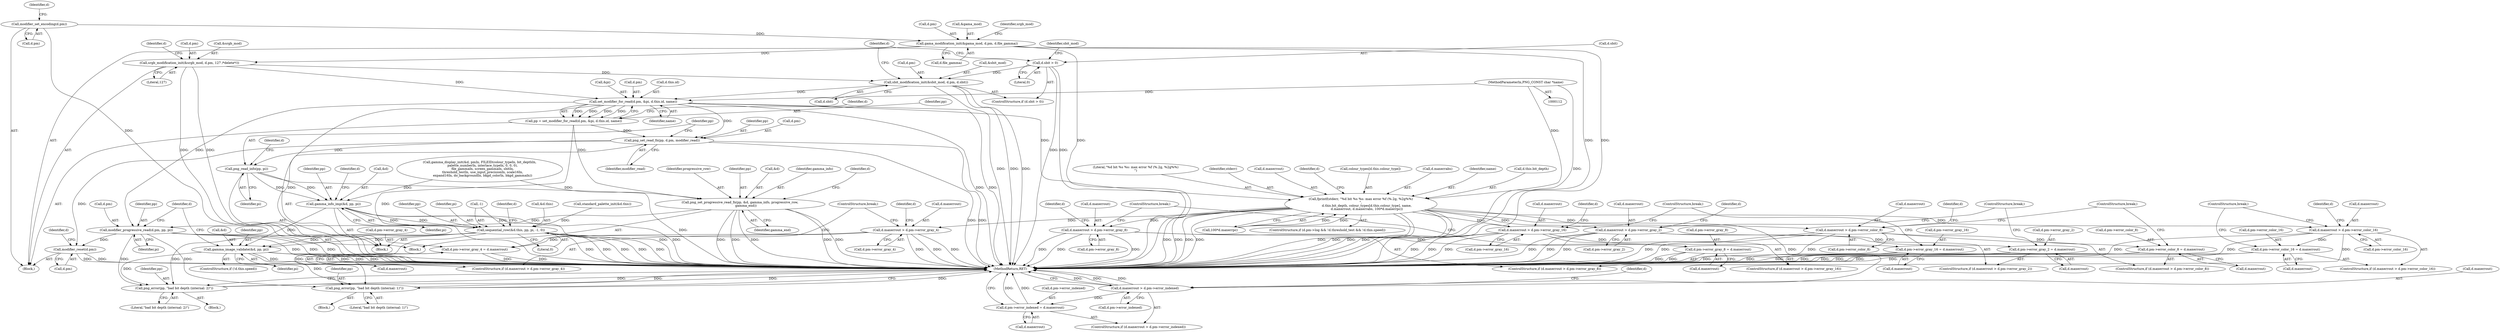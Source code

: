 digraph "1_Android_9d4853418ab2f754c2b63e091c29c5529b8b86ca_48@API" {
"1000231" [label="(Call,set_modifier_for_read(d.pm, &pi, d.this.id, name))"];
"1000214" [label="(Call,sbit_modification_init(&sbit_mod, d.pm, d.sbit))"];
"1000201" [label="(Call,srgb_modification_init(&srgb_mod, d.pm, 127 /*delete*/))"];
"1000192" [label="(Call,gama_modification_init(&gama_mod, d.pm, d.file_gamma))"];
"1000172" [label="(Call,modifier_set_encoding(d.pm))"];
"1000209" [label="(Call,d.sbit > 0)"];
"1000122" [label="(MethodParameterIn,PNG_CONST char *name)"];
"1000229" [label="(Call,pp = set_modifier_for_read(d.pm, &pi, d.this.id, name))"];
"1000257" [label="(Call,png_set_progressive_read_fn(pp, &d, gamma_info, progressive_row,\n            gamma_end))"];
"1000264" [label="(Call,modifier_progressive_read(d.pm, pp, pi))"];
"1000318" [label="(Call,modifier_reset(d.pm))"];
"1000478" [label="(Call,png_error(pp, \"bad bit depth (internal: 1)\"))"];
"1000549" [label="(Call,png_error(pp, \"bad bit depth (internal: 2)\"))"];
"1000272" [label="(Call,png_set_read_fn(pp, d.pm, modifier_read))"];
"1000278" [label="(Call,png_read_info(pp, pi))"];
"1000281" [label="(Call,gamma_info_imp(&d, pp, pi))"];
"1000286" [label="(Call,sequential_row(&d.this, pp, pi, -1, 0))"];
"1000303" [label="(Call,gamma_image_validate(&d, pp, pi))"];
"1000340" [label="(Call,fprintf(stderr, \"%d bit %s %s: max error %f (%.2g, %2g%%)\n\",\n            d.this.bit_depth, colour_types[d.this.colour_type], name,\n            d.maxerrout, d.maxerrabs, 100*d.maxerrpc))"];
"1000395" [label="(Call,d.maxerrout > d.pm->error_gray_2)"];
"1000404" [label="(Call,d.pm->error_gray_2 = d.maxerrout)"];
"1000416" [label="(Call,d.maxerrout > d.pm->error_gray_4)"];
"1000425" [label="(Call,d.pm->error_gray_4 = d.maxerrout)"];
"1000437" [label="(Call,d.maxerrout > d.pm->error_gray_8)"];
"1000446" [label="(Call,d.pm->error_gray_8 = d.maxerrout)"];
"1000458" [label="(Call,d.maxerrout > d.pm->error_gray_16)"];
"1000467" [label="(Call,d.pm->error_gray_16 = d.maxerrout)"];
"1000508" [label="(Call,d.maxerrout > d.pm->error_color_8)"];
"1000517" [label="(Call,d.pm->error_color_8 = d.maxerrout)"];
"1000529" [label="(Call,d.maxerrout > d.pm->error_color_16)"];
"1000538" [label="(Call,d.pm->error_color_16 = d.maxerrout)"];
"1000563" [label="(Call,d.maxerrout > d.pm->error_indexed)"];
"1000572" [label="(Call,d.pm->error_indexed = d.maxerrout)"];
"1000396" [label="(Call,d.maxerrout)"];
"1000404" [label="(Call,d.pm->error_gray_2 = d.maxerrout)"];
"1000246" [label="(Identifier,d)"];
"1000281" [label="(Call,gamma_info_imp(&d, pp, pi))"];
"1000195" [label="(Call,d.pm)"];
"1000296" [label="(ControlStructure,if (!d.this.speed))"];
"1000272" [label="(Call,png_set_read_fn(pp, d.pm, modifier_read))"];
"1000449" [label="(Identifier,d)"];
"1000282" [label="(Call,&d)"];
"1000468" [label="(Call,d.pm->error_gray_16)"];
"1000452" [label="(Call,d.maxerrout)"];
"1000235" [label="(Call,&pi)"];
"1000549" [label="(Call,png_error(pp, \"bad bit depth (internal: 2)\"))"];
"1000462" [label="(Call,d.pm->error_gray_16)"];
"1000300" [label="(Identifier,d)"];
"1000266" [label="(Identifier,d)"];
"1000447" [label="(Call,d.pm->error_gray_8)"];
"1000572" [label="(Call,d.pm->error_indexed = d.maxerrout)"];
"1000258" [label="(Identifier,pp)"];
"1000478" [label="(Call,png_error(pp, \"bad bit depth (internal: 1)\"))"];
"1000192" [label="(Call,gama_modification_init(&gama_mod, d.pm, d.file_gamma))"];
"1000216" [label="(Identifier,sbit_mod)"];
"1000257" [label="(Call,png_set_progressive_read_fn(pp, &d, gamma_info, progressive_row,\n            gamma_end))"];
"1000541" [label="(Identifier,d)"];
"1000280" [label="(Identifier,pi)"];
"1000458" [label="(Call,d.maxerrout > d.pm->error_gray_16)"];
"1000198" [label="(Call,d.file_gamma)"];
"1000394" [label="(ControlStructure,if (d.maxerrout > d.pm->error_gray_2))"];
"1000413" [label="(ControlStructure,break;)"];
"1000340" [label="(Call,fprintf(stderr, \"%d bit %s %s: max error %f (%.2g, %2g%%)\n\",\n            d.this.bit_depth, colour_types[d.this.colour_type], name,\n            d.maxerrout, d.maxerrabs, 100*d.maxerrpc))"];
"1000342" [label="(Literal,\"%d bit %s %s: max error %f (%.2g, %2g%%)\n\")"];
"1000193" [label="(Call,&gama_mod)"];
"1000567" [label="(Call,d.pm->error_indexed)"];
"1000318" [label="(Call,modifier_reset(d.pm))"];
"1000217" [label="(Call,d.pm)"];
"1000544" [label="(Call,d.maxerrout)"];
"1000551" [label="(Literal,\"bad bit depth (internal: 2)\")"];
"1000277" [label="(Identifier,modifier_read)"];
"1000455" [label="(ControlStructure,break;)"];
"1000213" [label="(Literal,0)"];
"1000210" [label="(Call,d.sbit)"];
"1000581" [label="(MethodReturn,RET)"];
"1000226" [label="(Identifier,d)"];
"1000320" [label="(Identifier,d)"];
"1000259" [label="(Call,&d)"];
"1000578" [label="(Call,d.maxerrout)"];
"1000417" [label="(Call,d.maxerrout)"];
"1000242" [label="(Identifier,name)"];
"1000265" [label="(Call,d.pm)"];
"1000405" [label="(Call,d.pm->error_gray_2)"];
"1000261" [label="(Identifier,gamma_info)"];
"1000203" [label="(Identifier,srgb_mod)"];
"1000284" [label="(Identifier,pp)"];
"1000520" [label="(Identifier,d)"];
"1000538" [label="(Call,d.pm->error_color_16 = d.maxerrout)"];
"1000232" [label="(Call,d.pm)"];
"1000512" [label="(Call,d.pm->error_color_8)"];
"1000209" [label="(Call,d.sbit > 0)"];
"1000415" [label="(ControlStructure,if (d.maxerrout > d.pm->error_gray_4))"];
"1000229" [label="(Call,pp = set_modifier_for_read(d.pm, &pi, d.this.id, name))"];
"1000274" [label="(Call,d.pm)"];
"1000220" [label="(Call,d.sbit)"];
"1000431" [label="(Call,d.maxerrout)"];
"1000470" [label="(Identifier,d)"];
"1000473" [label="(Call,d.maxerrout)"];
"1000575" [label="(Identifier,d)"];
"1000207" [label="(Literal,127)"];
"1000303" [label="(Call,gamma_image_validate(&d, pp, pi))"];
"1000263" [label="(Identifier,gamma_end)"];
"1000341" [label="(Identifier,stderr)"];
"1000214" [label="(Call,sbit_modification_init(&sbit_mod, d.pm, d.sbit))"];
"1000137" [label="(Call,gamma_display_init(&d, pmIn, FILEID(colour_typeIn, bit_depthIn,\n      palette_numberIn, interlace_typeIn, 0, 0, 0),\n      file_gammaIn, screen_gammaIn, sbitIn,\n      threshold_testIn, use_input_precisionIn, scale16In,\n      expand16In, do_backgroundIn, bkgd_colorIn, bkgd_gammaIn))"];
"1000204" [label="(Call,d.pm)"];
"1000285" [label="(Identifier,pi)"];
"1000295" [label="(Literal,0)"];
"1000269" [label="(Identifier,pi)"];
"1000256" [label="(Block,)"];
"1000279" [label="(Identifier,pp)"];
"1000507" [label="(ControlStructure,if (d.maxerrout > d.pm->error_color_8))"];
"1000459" [label="(Call,d.maxerrout)"];
"1000416" [label="(Call,d.maxerrout > d.pm->error_gray_4)"];
"1000550" [label="(Identifier,pp)"];
"1000262" [label="(Identifier,progressive_row)"];
"1000426" [label="(Call,d.pm->error_gray_4)"];
"1000438" [label="(Call,d.maxerrout)"];
"1000362" [label="(Call,100*d.maxerrpc)"];
"1000563" [label="(Call,d.maxerrout > d.pm->error_indexed)"];
"1000283" [label="(Identifier,d)"];
"1000237" [label="(Call,d.this.id)"];
"1000268" [label="(Identifier,pp)"];
"1000457" [label="(ControlStructure,if (d.maxerrout > d.pm->error_gray_16))"];
"1000539" [label="(Call,d.pm->error_color_16)"];
"1000173" [label="(Call,d.pm)"];
"1000395" [label="(Call,d.maxerrout > d.pm->error_gray_2)"];
"1000356" [label="(Call,d.maxerrout)"];
"1000530" [label="(Call,d.maxerrout)"];
"1000202" [label="(Call,&srgb_mod)"];
"1000211" [label="(Identifier,d)"];
"1000287" [label="(Call,&d.this)"];
"1000407" [label="(Identifier,d)"];
"1000425" [label="(Call,d.pm->error_gray_4 = d.maxerrout)"];
"1000122" [label="(MethodParameterIn,PNG_CONST char *name)"];
"1000564" [label="(Call,d.maxerrout)"];
"1000326" [label="(Identifier,d)"];
"1000479" [label="(Identifier,pp)"];
"1000547" [label="(ControlStructure,break;)"];
"1000304" [label="(Call,&d)"];
"1000231" [label="(Call,set_modifier_for_read(d.pm, &pi, d.this.id, name))"];
"1000437" [label="(Call,d.maxerrout > d.pm->error_gray_8)"];
"1000509" [label="(Call,d.maxerrout)"];
"1000307" [label="(Identifier,pi)"];
"1000562" [label="(ControlStructure,if (d.maxerrout > d.pm->error_indexed))"];
"1000390" [label="(Block,)"];
"1000286" [label="(Call,sequential_row(&d.this, pp, pi, -1, 0))"];
"1000289" [label="(Identifier,d)"];
"1000243" [label="(Call,standard_palette_init(&d.this))"];
"1000476" [label="(ControlStructure,break;)"];
"1000291" [label="(Identifier,pp)"];
"1000529" [label="(Call,d.maxerrout > d.pm->error_color_16)"];
"1000428" [label="(Identifier,d)"];
"1000399" [label="(Call,d.pm->error_gray_2)"];
"1000372" [label="(Identifier,d)"];
"1000446" [label="(Call,d.pm->error_gray_8 = d.maxerrout)"];
"1000480" [label="(Literal,\"bad bit depth (internal: 1)\")"];
"1000533" [label="(Call,d.pm->error_color_16)"];
"1000526" [label="(ControlStructure,break;)"];
"1000348" [label="(Call,colour_types[d.this.colour_type])"];
"1000528" [label="(ControlStructure,if (d.maxerrout > d.pm->error_color_16))"];
"1000273" [label="(Identifier,pp)"];
"1000436" [label="(ControlStructure,if (d.maxerrout > d.pm->error_gray_8))"];
"1000319" [label="(Call,d.pm)"];
"1000359" [label="(Call,d.maxerrabs)"];
"1000508" [label="(Call,d.maxerrout > d.pm->error_color_8)"];
"1000518" [label="(Call,d.pm->error_color_8)"];
"1000467" [label="(Call,d.pm->error_gray_16 = d.maxerrout)"];
"1000355" [label="(Identifier,name)"];
"1000517" [label="(Call,d.pm->error_color_8 = d.maxerrout)"];
"1000230" [label="(Identifier,pp)"];
"1000573" [label="(Call,d.pm->error_indexed)"];
"1000523" [label="(Call,d.maxerrout)"];
"1000271" [label="(Block,)"];
"1000292" [label="(Identifier,pi)"];
"1000201" [label="(Call,srgb_modification_init(&srgb_mod, d.pm, 127 /*delete*/))"];
"1000306" [label="(Identifier,pp)"];
"1000420" [label="(Call,d.pm->error_gray_4)"];
"1000322" [label="(ControlStructure,if (d.pm->log && !d.threshold_test && !d.this.speed))"];
"1000264" [label="(Call,modifier_progressive_read(d.pm, pp, pi))"];
"1000505" [label="(Block,)"];
"1000278" [label="(Call,png_read_info(pp, pi))"];
"1000410" [label="(Call,d.maxerrout)"];
"1000159" [label="(Block,)"];
"1000343" [label="(Call,d.this.bit_depth)"];
"1000434" [label="(ControlStructure,break;)"];
"1000208" [label="(ControlStructure,if (d.sbit > 0))"];
"1000179" [label="(Identifier,d)"];
"1000172" [label="(Call,modifier_set_encoding(d.pm))"];
"1000293" [label="(Call,-1)"];
"1000441" [label="(Call,d.pm->error_gray_8)"];
"1000215" [label="(Call,&sbit_mod)"];
"1000231" -> "1000229"  [label="AST: "];
"1000231" -> "1000242"  [label="CFG: "];
"1000232" -> "1000231"  [label="AST: "];
"1000235" -> "1000231"  [label="AST: "];
"1000237" -> "1000231"  [label="AST: "];
"1000242" -> "1000231"  [label="AST: "];
"1000229" -> "1000231"  [label="CFG: "];
"1000231" -> "1000581"  [label="DDG: "];
"1000231" -> "1000581"  [label="DDG: "];
"1000231" -> "1000581"  [label="DDG: "];
"1000231" -> "1000229"  [label="DDG: "];
"1000231" -> "1000229"  [label="DDG: "];
"1000231" -> "1000229"  [label="DDG: "];
"1000231" -> "1000229"  [label="DDG: "];
"1000214" -> "1000231"  [label="DDG: "];
"1000201" -> "1000231"  [label="DDG: "];
"1000122" -> "1000231"  [label="DDG: "];
"1000231" -> "1000264"  [label="DDG: "];
"1000231" -> "1000272"  [label="DDG: "];
"1000231" -> "1000340"  [label="DDG: "];
"1000214" -> "1000208"  [label="AST: "];
"1000214" -> "1000220"  [label="CFG: "];
"1000215" -> "1000214"  [label="AST: "];
"1000217" -> "1000214"  [label="AST: "];
"1000220" -> "1000214"  [label="AST: "];
"1000226" -> "1000214"  [label="CFG: "];
"1000214" -> "1000581"  [label="DDG: "];
"1000214" -> "1000581"  [label="DDG: "];
"1000214" -> "1000581"  [label="DDG: "];
"1000201" -> "1000214"  [label="DDG: "];
"1000209" -> "1000214"  [label="DDG: "];
"1000201" -> "1000159"  [label="AST: "];
"1000201" -> "1000207"  [label="CFG: "];
"1000202" -> "1000201"  [label="AST: "];
"1000204" -> "1000201"  [label="AST: "];
"1000207" -> "1000201"  [label="AST: "];
"1000211" -> "1000201"  [label="CFG: "];
"1000201" -> "1000581"  [label="DDG: "];
"1000201" -> "1000581"  [label="DDG: "];
"1000192" -> "1000201"  [label="DDG: "];
"1000192" -> "1000159"  [label="AST: "];
"1000192" -> "1000198"  [label="CFG: "];
"1000193" -> "1000192"  [label="AST: "];
"1000195" -> "1000192"  [label="AST: "];
"1000198" -> "1000192"  [label="AST: "];
"1000203" -> "1000192"  [label="CFG: "];
"1000192" -> "1000581"  [label="DDG: "];
"1000192" -> "1000581"  [label="DDG: "];
"1000192" -> "1000581"  [label="DDG: "];
"1000172" -> "1000192"  [label="DDG: "];
"1000172" -> "1000159"  [label="AST: "];
"1000172" -> "1000173"  [label="CFG: "];
"1000173" -> "1000172"  [label="AST: "];
"1000179" -> "1000172"  [label="CFG: "];
"1000172" -> "1000581"  [label="DDG: "];
"1000209" -> "1000208"  [label="AST: "];
"1000209" -> "1000213"  [label="CFG: "];
"1000210" -> "1000209"  [label="AST: "];
"1000213" -> "1000209"  [label="AST: "];
"1000216" -> "1000209"  [label="CFG: "];
"1000226" -> "1000209"  [label="CFG: "];
"1000209" -> "1000581"  [label="DDG: "];
"1000209" -> "1000581"  [label="DDG: "];
"1000122" -> "1000112"  [label="AST: "];
"1000122" -> "1000581"  [label="DDG: "];
"1000122" -> "1000340"  [label="DDG: "];
"1000229" -> "1000159"  [label="AST: "];
"1000230" -> "1000229"  [label="AST: "];
"1000246" -> "1000229"  [label="CFG: "];
"1000229" -> "1000581"  [label="DDG: "];
"1000229" -> "1000257"  [label="DDG: "];
"1000229" -> "1000272"  [label="DDG: "];
"1000257" -> "1000256"  [label="AST: "];
"1000257" -> "1000263"  [label="CFG: "];
"1000258" -> "1000257"  [label="AST: "];
"1000259" -> "1000257"  [label="AST: "];
"1000261" -> "1000257"  [label="AST: "];
"1000262" -> "1000257"  [label="AST: "];
"1000263" -> "1000257"  [label="AST: "];
"1000266" -> "1000257"  [label="CFG: "];
"1000257" -> "1000581"  [label="DDG: "];
"1000257" -> "1000581"  [label="DDG: "];
"1000257" -> "1000581"  [label="DDG: "];
"1000257" -> "1000581"  [label="DDG: "];
"1000257" -> "1000581"  [label="DDG: "];
"1000137" -> "1000257"  [label="DDG: "];
"1000257" -> "1000264"  [label="DDG: "];
"1000264" -> "1000256"  [label="AST: "];
"1000264" -> "1000269"  [label="CFG: "];
"1000265" -> "1000264"  [label="AST: "];
"1000268" -> "1000264"  [label="AST: "];
"1000269" -> "1000264"  [label="AST: "];
"1000320" -> "1000264"  [label="CFG: "];
"1000264" -> "1000581"  [label="DDG: "];
"1000264" -> "1000581"  [label="DDG: "];
"1000264" -> "1000581"  [label="DDG: "];
"1000264" -> "1000318"  [label="DDG: "];
"1000264" -> "1000478"  [label="DDG: "];
"1000264" -> "1000549"  [label="DDG: "];
"1000318" -> "1000159"  [label="AST: "];
"1000318" -> "1000319"  [label="CFG: "];
"1000319" -> "1000318"  [label="AST: "];
"1000326" -> "1000318"  [label="CFG: "];
"1000318" -> "1000581"  [label="DDG: "];
"1000318" -> "1000581"  [label="DDG: "];
"1000272" -> "1000318"  [label="DDG: "];
"1000478" -> "1000390"  [label="AST: "];
"1000478" -> "1000480"  [label="CFG: "];
"1000479" -> "1000478"  [label="AST: "];
"1000480" -> "1000478"  [label="AST: "];
"1000581" -> "1000478"  [label="CFG: "];
"1000478" -> "1000581"  [label="DDG: "];
"1000478" -> "1000581"  [label="DDG: "];
"1000286" -> "1000478"  [label="DDG: "];
"1000303" -> "1000478"  [label="DDG: "];
"1000549" -> "1000505"  [label="AST: "];
"1000549" -> "1000551"  [label="CFG: "];
"1000550" -> "1000549"  [label="AST: "];
"1000551" -> "1000549"  [label="AST: "];
"1000581" -> "1000549"  [label="CFG: "];
"1000549" -> "1000581"  [label="DDG: "];
"1000549" -> "1000581"  [label="DDG: "];
"1000286" -> "1000549"  [label="DDG: "];
"1000303" -> "1000549"  [label="DDG: "];
"1000272" -> "1000271"  [label="AST: "];
"1000272" -> "1000277"  [label="CFG: "];
"1000273" -> "1000272"  [label="AST: "];
"1000274" -> "1000272"  [label="AST: "];
"1000277" -> "1000272"  [label="AST: "];
"1000279" -> "1000272"  [label="CFG: "];
"1000272" -> "1000581"  [label="DDG: "];
"1000272" -> "1000581"  [label="DDG: "];
"1000272" -> "1000278"  [label="DDG: "];
"1000278" -> "1000271"  [label="AST: "];
"1000278" -> "1000280"  [label="CFG: "];
"1000279" -> "1000278"  [label="AST: "];
"1000280" -> "1000278"  [label="AST: "];
"1000283" -> "1000278"  [label="CFG: "];
"1000278" -> "1000581"  [label="DDG: "];
"1000278" -> "1000281"  [label="DDG: "];
"1000278" -> "1000281"  [label="DDG: "];
"1000281" -> "1000271"  [label="AST: "];
"1000281" -> "1000285"  [label="CFG: "];
"1000282" -> "1000281"  [label="AST: "];
"1000284" -> "1000281"  [label="AST: "];
"1000285" -> "1000281"  [label="AST: "];
"1000289" -> "1000281"  [label="CFG: "];
"1000281" -> "1000581"  [label="DDG: "];
"1000281" -> "1000581"  [label="DDG: "];
"1000137" -> "1000281"  [label="DDG: "];
"1000281" -> "1000286"  [label="DDG: "];
"1000281" -> "1000286"  [label="DDG: "];
"1000281" -> "1000303"  [label="DDG: "];
"1000286" -> "1000271"  [label="AST: "];
"1000286" -> "1000295"  [label="CFG: "];
"1000287" -> "1000286"  [label="AST: "];
"1000291" -> "1000286"  [label="AST: "];
"1000292" -> "1000286"  [label="AST: "];
"1000293" -> "1000286"  [label="AST: "];
"1000295" -> "1000286"  [label="AST: "];
"1000300" -> "1000286"  [label="CFG: "];
"1000286" -> "1000581"  [label="DDG: "];
"1000286" -> "1000581"  [label="DDG: "];
"1000286" -> "1000581"  [label="DDG: "];
"1000286" -> "1000581"  [label="DDG: "];
"1000286" -> "1000581"  [label="DDG: "];
"1000243" -> "1000286"  [label="DDG: "];
"1000293" -> "1000286"  [label="DDG: "];
"1000286" -> "1000303"  [label="DDG: "];
"1000286" -> "1000303"  [label="DDG: "];
"1000303" -> "1000296"  [label="AST: "];
"1000303" -> "1000307"  [label="CFG: "];
"1000304" -> "1000303"  [label="AST: "];
"1000306" -> "1000303"  [label="AST: "];
"1000307" -> "1000303"  [label="AST: "];
"1000320" -> "1000303"  [label="CFG: "];
"1000303" -> "1000581"  [label="DDG: "];
"1000303" -> "1000581"  [label="DDG: "];
"1000303" -> "1000581"  [label="DDG: "];
"1000303" -> "1000581"  [label="DDG: "];
"1000340" -> "1000322"  [label="AST: "];
"1000340" -> "1000362"  [label="CFG: "];
"1000341" -> "1000340"  [label="AST: "];
"1000342" -> "1000340"  [label="AST: "];
"1000343" -> "1000340"  [label="AST: "];
"1000348" -> "1000340"  [label="AST: "];
"1000355" -> "1000340"  [label="AST: "];
"1000356" -> "1000340"  [label="AST: "];
"1000359" -> "1000340"  [label="AST: "];
"1000362" -> "1000340"  [label="AST: "];
"1000372" -> "1000340"  [label="CFG: "];
"1000340" -> "1000581"  [label="DDG: "];
"1000340" -> "1000581"  [label="DDG: "];
"1000340" -> "1000581"  [label="DDG: "];
"1000340" -> "1000581"  [label="DDG: "];
"1000340" -> "1000581"  [label="DDG: "];
"1000340" -> "1000581"  [label="DDG: "];
"1000340" -> "1000581"  [label="DDG: "];
"1000340" -> "1000581"  [label="DDG: "];
"1000362" -> "1000340"  [label="DDG: "];
"1000362" -> "1000340"  [label="DDG: "];
"1000340" -> "1000395"  [label="DDG: "];
"1000340" -> "1000416"  [label="DDG: "];
"1000340" -> "1000437"  [label="DDG: "];
"1000340" -> "1000458"  [label="DDG: "];
"1000340" -> "1000508"  [label="DDG: "];
"1000340" -> "1000529"  [label="DDG: "];
"1000340" -> "1000563"  [label="DDG: "];
"1000395" -> "1000394"  [label="AST: "];
"1000395" -> "1000399"  [label="CFG: "];
"1000396" -> "1000395"  [label="AST: "];
"1000399" -> "1000395"  [label="AST: "];
"1000407" -> "1000395"  [label="CFG: "];
"1000413" -> "1000395"  [label="CFG: "];
"1000395" -> "1000581"  [label="DDG: "];
"1000395" -> "1000581"  [label="DDG: "];
"1000395" -> "1000581"  [label="DDG: "];
"1000395" -> "1000404"  [label="DDG: "];
"1000404" -> "1000394"  [label="AST: "];
"1000404" -> "1000410"  [label="CFG: "];
"1000405" -> "1000404"  [label="AST: "];
"1000410" -> "1000404"  [label="AST: "];
"1000413" -> "1000404"  [label="CFG: "];
"1000404" -> "1000581"  [label="DDG: "];
"1000404" -> "1000581"  [label="DDG: "];
"1000416" -> "1000415"  [label="AST: "];
"1000416" -> "1000420"  [label="CFG: "];
"1000417" -> "1000416"  [label="AST: "];
"1000420" -> "1000416"  [label="AST: "];
"1000428" -> "1000416"  [label="CFG: "];
"1000434" -> "1000416"  [label="CFG: "];
"1000416" -> "1000581"  [label="DDG: "];
"1000416" -> "1000581"  [label="DDG: "];
"1000416" -> "1000581"  [label="DDG: "];
"1000416" -> "1000425"  [label="DDG: "];
"1000425" -> "1000415"  [label="AST: "];
"1000425" -> "1000431"  [label="CFG: "];
"1000426" -> "1000425"  [label="AST: "];
"1000431" -> "1000425"  [label="AST: "];
"1000434" -> "1000425"  [label="CFG: "];
"1000425" -> "1000581"  [label="DDG: "];
"1000425" -> "1000581"  [label="DDG: "];
"1000437" -> "1000436"  [label="AST: "];
"1000437" -> "1000441"  [label="CFG: "];
"1000438" -> "1000437"  [label="AST: "];
"1000441" -> "1000437"  [label="AST: "];
"1000449" -> "1000437"  [label="CFG: "];
"1000455" -> "1000437"  [label="CFG: "];
"1000437" -> "1000581"  [label="DDG: "];
"1000437" -> "1000581"  [label="DDG: "];
"1000437" -> "1000581"  [label="DDG: "];
"1000437" -> "1000446"  [label="DDG: "];
"1000446" -> "1000436"  [label="AST: "];
"1000446" -> "1000452"  [label="CFG: "];
"1000447" -> "1000446"  [label="AST: "];
"1000452" -> "1000446"  [label="AST: "];
"1000455" -> "1000446"  [label="CFG: "];
"1000446" -> "1000581"  [label="DDG: "];
"1000446" -> "1000581"  [label="DDG: "];
"1000458" -> "1000457"  [label="AST: "];
"1000458" -> "1000462"  [label="CFG: "];
"1000459" -> "1000458"  [label="AST: "];
"1000462" -> "1000458"  [label="AST: "];
"1000470" -> "1000458"  [label="CFG: "];
"1000476" -> "1000458"  [label="CFG: "];
"1000458" -> "1000581"  [label="DDG: "];
"1000458" -> "1000581"  [label="DDG: "];
"1000458" -> "1000581"  [label="DDG: "];
"1000458" -> "1000467"  [label="DDG: "];
"1000467" -> "1000457"  [label="AST: "];
"1000467" -> "1000473"  [label="CFG: "];
"1000468" -> "1000467"  [label="AST: "];
"1000473" -> "1000467"  [label="AST: "];
"1000476" -> "1000467"  [label="CFG: "];
"1000467" -> "1000581"  [label="DDG: "];
"1000467" -> "1000581"  [label="DDG: "];
"1000508" -> "1000507"  [label="AST: "];
"1000508" -> "1000512"  [label="CFG: "];
"1000509" -> "1000508"  [label="AST: "];
"1000512" -> "1000508"  [label="AST: "];
"1000520" -> "1000508"  [label="CFG: "];
"1000526" -> "1000508"  [label="CFG: "];
"1000508" -> "1000581"  [label="DDG: "];
"1000508" -> "1000581"  [label="DDG: "];
"1000508" -> "1000581"  [label="DDG: "];
"1000508" -> "1000517"  [label="DDG: "];
"1000517" -> "1000507"  [label="AST: "];
"1000517" -> "1000523"  [label="CFG: "];
"1000518" -> "1000517"  [label="AST: "];
"1000523" -> "1000517"  [label="AST: "];
"1000526" -> "1000517"  [label="CFG: "];
"1000517" -> "1000581"  [label="DDG: "];
"1000517" -> "1000581"  [label="DDG: "];
"1000529" -> "1000528"  [label="AST: "];
"1000529" -> "1000533"  [label="CFG: "];
"1000530" -> "1000529"  [label="AST: "];
"1000533" -> "1000529"  [label="AST: "];
"1000541" -> "1000529"  [label="CFG: "];
"1000547" -> "1000529"  [label="CFG: "];
"1000529" -> "1000581"  [label="DDG: "];
"1000529" -> "1000581"  [label="DDG: "];
"1000529" -> "1000581"  [label="DDG: "];
"1000529" -> "1000538"  [label="DDG: "];
"1000538" -> "1000528"  [label="AST: "];
"1000538" -> "1000544"  [label="CFG: "];
"1000539" -> "1000538"  [label="AST: "];
"1000544" -> "1000538"  [label="AST: "];
"1000547" -> "1000538"  [label="CFG: "];
"1000538" -> "1000581"  [label="DDG: "];
"1000538" -> "1000581"  [label="DDG: "];
"1000563" -> "1000562"  [label="AST: "];
"1000563" -> "1000567"  [label="CFG: "];
"1000564" -> "1000563"  [label="AST: "];
"1000567" -> "1000563"  [label="AST: "];
"1000575" -> "1000563"  [label="CFG: "];
"1000581" -> "1000563"  [label="CFG: "];
"1000563" -> "1000581"  [label="DDG: "];
"1000563" -> "1000581"  [label="DDG: "];
"1000563" -> "1000581"  [label="DDG: "];
"1000563" -> "1000572"  [label="DDG: "];
"1000572" -> "1000562"  [label="AST: "];
"1000572" -> "1000578"  [label="CFG: "];
"1000573" -> "1000572"  [label="AST: "];
"1000578" -> "1000572"  [label="AST: "];
"1000581" -> "1000572"  [label="CFG: "];
"1000572" -> "1000581"  [label="DDG: "];
"1000572" -> "1000581"  [label="DDG: "];
}
